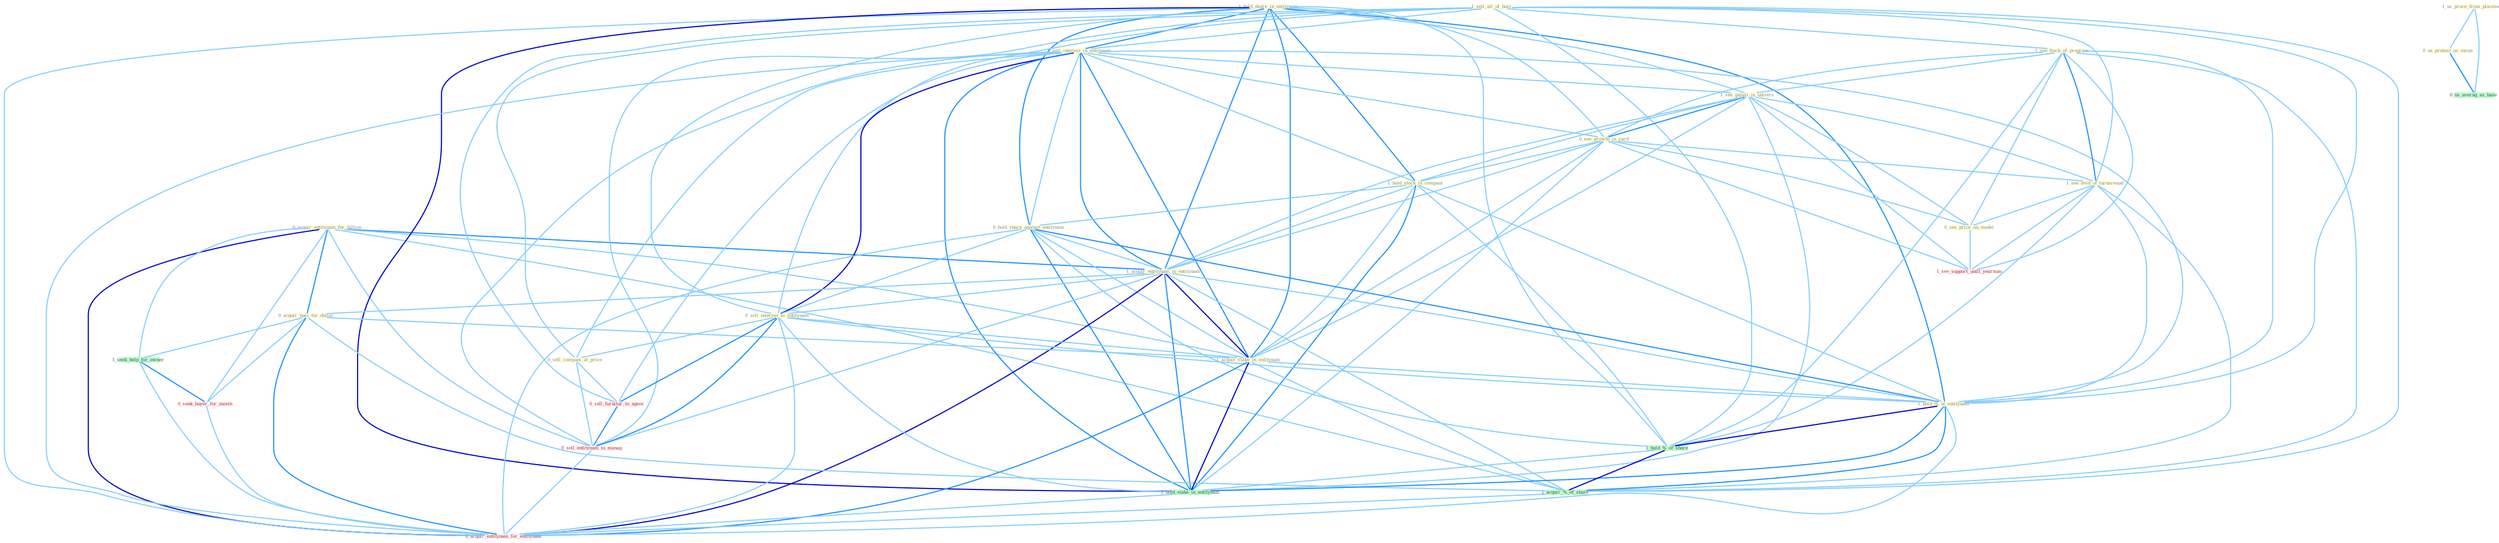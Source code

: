 Graph G{ 
    node
    [shape=polygon,style=filled,width=.5,height=.06,color="#BDFCC9",fixedsize=true,fontsize=4,
    fontcolor="#2f4f4f"];
    {node
    [color="#ffffe0", fontcolor="#8b7d6b"] "0_acquir_entitynam_for_billion " "1_us_proce_from_placement " "1_hold_degre_in_entitynam " "1_sell_all_of_busi " "1_sell_interest_in_entitynam " "1_see_flock_of_program " "1_see_galaxi_in_univers " "0_see_growth_in_card " "1_hold_stock_in_compani " "1_see_evid_of_turnaround " "0_hold_share_against_entitynam " "0_us_protest_as_excus " "1_acquir_entitynam_in_entitynam " "0_acquir_busi_for_dollar " "0_sell_interest_to_entitynam " "1_acquir_stake_in_entitynam " "0_see_price_on_model " "0_sell_compani_at_price " "1_hold_%_of_entitynam "}
{node [color="#fff0f5", fontcolor="#b22222"] "0_seek_buyer_for_month " "1_see_support_until_yearnum " "0_sell_furnitur_to_agenc " "0_sell_entitynam_to_manag " "0_acquir_entitynam_for_entitynam "}
edge [color="#B0E2FF"];

	"0_acquir_entitynam_for_billion " -- "1_acquir_entitynam_in_entitynam " [w="2", color="#1e90ff" , len=0.8];
	"0_acquir_entitynam_for_billion " -- "0_acquir_busi_for_dollar " [w="2", color="#1e90ff" , len=0.8];
	"0_acquir_entitynam_for_billion " -- "1_acquir_stake_in_entitynam " [w="1", color="#87cefa" ];
	"0_acquir_entitynam_for_billion " -- "1_seek_help_for_owner " [w="1", color="#87cefa" ];
	"0_acquir_entitynam_for_billion " -- "0_seek_buyer_for_month " [w="1", color="#87cefa" ];
	"0_acquir_entitynam_for_billion " -- "1_acquir_%_of_share " [w="1", color="#87cefa" ];
	"0_acquir_entitynam_for_billion " -- "0_sell_entitynam_to_manag " [w="1", color="#87cefa" ];
	"0_acquir_entitynam_for_billion " -- "0_acquir_entitynam_for_entitynam " [w="3", color="#0000cd" , len=0.6];
	"1_us_proce_from_placement " -- "0_us_protest_as_excus " [w="1", color="#87cefa" ];
	"1_us_proce_from_placement " -- "0_us_averag_as_base " [w="1", color="#87cefa" ];
	"1_hold_degre_in_entitynam " -- "1_sell_interest_in_entitynam " [w="2", color="#1e90ff" , len=0.8];
	"1_hold_degre_in_entitynam " -- "1_see_galaxi_in_univers " [w="1", color="#87cefa" ];
	"1_hold_degre_in_entitynam " -- "0_see_growth_in_card " [w="1", color="#87cefa" ];
	"1_hold_degre_in_entitynam " -- "1_hold_stock_in_compani " [w="2", color="#1e90ff" , len=0.8];
	"1_hold_degre_in_entitynam " -- "0_hold_share_against_entitynam " [w="2", color="#1e90ff" , len=0.8];
	"1_hold_degre_in_entitynam " -- "1_acquir_entitynam_in_entitynam " [w="2", color="#1e90ff" , len=0.8];
	"1_hold_degre_in_entitynam " -- "0_sell_interest_to_entitynam " [w="1", color="#87cefa" ];
	"1_hold_degre_in_entitynam " -- "1_acquir_stake_in_entitynam " [w="2", color="#1e90ff" , len=0.8];
	"1_hold_degre_in_entitynam " -- "1_hold_%_of_entitynam " [w="2", color="#1e90ff" , len=0.8];
	"1_hold_degre_in_entitynam " -- "1_hold_%_of_share " [w="1", color="#87cefa" ];
	"1_hold_degre_in_entitynam " -- "1_hold_stake_in_entitynam " [w="3", color="#0000cd" , len=0.6];
	"1_hold_degre_in_entitynam " -- "0_acquir_entitynam_for_entitynam " [w="1", color="#87cefa" ];
	"1_sell_all_of_busi " -- "1_sell_interest_in_entitynam " [w="1", color="#87cefa" ];
	"1_sell_all_of_busi " -- "1_see_flock_of_program " [w="1", color="#87cefa" ];
	"1_sell_all_of_busi " -- "1_see_evid_of_turnaround " [w="1", color="#87cefa" ];
	"1_sell_all_of_busi " -- "0_sell_interest_to_entitynam " [w="1", color="#87cefa" ];
	"1_sell_all_of_busi " -- "0_sell_compani_at_price " [w="1", color="#87cefa" ];
	"1_sell_all_of_busi " -- "1_hold_%_of_entitynam " [w="1", color="#87cefa" ];
	"1_sell_all_of_busi " -- "1_hold_%_of_share " [w="1", color="#87cefa" ];
	"1_sell_all_of_busi " -- "1_acquir_%_of_share " [w="1", color="#87cefa" ];
	"1_sell_all_of_busi " -- "0_sell_furnitur_to_agenc " [w="1", color="#87cefa" ];
	"1_sell_all_of_busi " -- "0_sell_entitynam_to_manag " [w="1", color="#87cefa" ];
	"1_sell_interest_in_entitynam " -- "1_see_galaxi_in_univers " [w="1", color="#87cefa" ];
	"1_sell_interest_in_entitynam " -- "0_see_growth_in_card " [w="1", color="#87cefa" ];
	"1_sell_interest_in_entitynam " -- "1_hold_stock_in_compani " [w="1", color="#87cefa" ];
	"1_sell_interest_in_entitynam " -- "0_hold_share_against_entitynam " [w="1", color="#87cefa" ];
	"1_sell_interest_in_entitynam " -- "1_acquir_entitynam_in_entitynam " [w="2", color="#1e90ff" , len=0.8];
	"1_sell_interest_in_entitynam " -- "0_sell_interest_to_entitynam " [w="3", color="#0000cd" , len=0.6];
	"1_sell_interest_in_entitynam " -- "1_acquir_stake_in_entitynam " [w="2", color="#1e90ff" , len=0.8];
	"1_sell_interest_in_entitynam " -- "0_sell_compani_at_price " [w="1", color="#87cefa" ];
	"1_sell_interest_in_entitynam " -- "1_hold_%_of_entitynam " [w="1", color="#87cefa" ];
	"1_sell_interest_in_entitynam " -- "1_hold_stake_in_entitynam " [w="2", color="#1e90ff" , len=0.8];
	"1_sell_interest_in_entitynam " -- "0_sell_furnitur_to_agenc " [w="1", color="#87cefa" ];
	"1_sell_interest_in_entitynam " -- "0_sell_entitynam_to_manag " [w="1", color="#87cefa" ];
	"1_sell_interest_in_entitynam " -- "0_acquir_entitynam_for_entitynam " [w="1", color="#87cefa" ];
	"1_see_flock_of_program " -- "1_see_galaxi_in_univers " [w="1", color="#87cefa" ];
	"1_see_flock_of_program " -- "0_see_growth_in_card " [w="1", color="#87cefa" ];
	"1_see_flock_of_program " -- "1_see_evid_of_turnaround " [w="2", color="#1e90ff" , len=0.8];
	"1_see_flock_of_program " -- "0_see_price_on_model " [w="1", color="#87cefa" ];
	"1_see_flock_of_program " -- "1_hold_%_of_entitynam " [w="1", color="#87cefa" ];
	"1_see_flock_of_program " -- "1_hold_%_of_share " [w="1", color="#87cefa" ];
	"1_see_flock_of_program " -- "1_acquir_%_of_share " [w="1", color="#87cefa" ];
	"1_see_flock_of_program " -- "1_see_support_until_yearnum " [w="1", color="#87cefa" ];
	"1_see_galaxi_in_univers " -- "0_see_growth_in_card " [w="2", color="#1e90ff" , len=0.8];
	"1_see_galaxi_in_univers " -- "1_hold_stock_in_compani " [w="1", color="#87cefa" ];
	"1_see_galaxi_in_univers " -- "1_see_evid_of_turnaround " [w="1", color="#87cefa" ];
	"1_see_galaxi_in_univers " -- "1_acquir_entitynam_in_entitynam " [w="1", color="#87cefa" ];
	"1_see_galaxi_in_univers " -- "1_acquir_stake_in_entitynam " [w="1", color="#87cefa" ];
	"1_see_galaxi_in_univers " -- "0_see_price_on_model " [w="1", color="#87cefa" ];
	"1_see_galaxi_in_univers " -- "1_hold_stake_in_entitynam " [w="1", color="#87cefa" ];
	"1_see_galaxi_in_univers " -- "1_see_support_until_yearnum " [w="1", color="#87cefa" ];
	"0_see_growth_in_card " -- "1_hold_stock_in_compani " [w="1", color="#87cefa" ];
	"0_see_growth_in_card " -- "1_see_evid_of_turnaround " [w="1", color="#87cefa" ];
	"0_see_growth_in_card " -- "1_acquir_entitynam_in_entitynam " [w="1", color="#87cefa" ];
	"0_see_growth_in_card " -- "1_acquir_stake_in_entitynam " [w="1", color="#87cefa" ];
	"0_see_growth_in_card " -- "0_see_price_on_model " [w="1", color="#87cefa" ];
	"0_see_growth_in_card " -- "1_hold_stake_in_entitynam " [w="1", color="#87cefa" ];
	"0_see_growth_in_card " -- "1_see_support_until_yearnum " [w="1", color="#87cefa" ];
	"1_hold_stock_in_compani " -- "0_hold_share_against_entitynam " [w="1", color="#87cefa" ];
	"1_hold_stock_in_compani " -- "1_acquir_entitynam_in_entitynam " [w="1", color="#87cefa" ];
	"1_hold_stock_in_compani " -- "1_acquir_stake_in_entitynam " [w="1", color="#87cefa" ];
	"1_hold_stock_in_compani " -- "1_hold_%_of_entitynam " [w="1", color="#87cefa" ];
	"1_hold_stock_in_compani " -- "1_hold_%_of_share " [w="1", color="#87cefa" ];
	"1_hold_stock_in_compani " -- "1_hold_stake_in_entitynam " [w="2", color="#1e90ff" , len=0.8];
	"1_see_evid_of_turnaround " -- "0_see_price_on_model " [w="1", color="#87cefa" ];
	"1_see_evid_of_turnaround " -- "1_hold_%_of_entitynam " [w="1", color="#87cefa" ];
	"1_see_evid_of_turnaround " -- "1_hold_%_of_share " [w="1", color="#87cefa" ];
	"1_see_evid_of_turnaround " -- "1_acquir_%_of_share " [w="1", color="#87cefa" ];
	"1_see_evid_of_turnaround " -- "1_see_support_until_yearnum " [w="1", color="#87cefa" ];
	"0_hold_share_against_entitynam " -- "1_acquir_entitynam_in_entitynam " [w="1", color="#87cefa" ];
	"0_hold_share_against_entitynam " -- "0_sell_interest_to_entitynam " [w="1", color="#87cefa" ];
	"0_hold_share_against_entitynam " -- "1_acquir_stake_in_entitynam " [w="1", color="#87cefa" ];
	"0_hold_share_against_entitynam " -- "1_hold_%_of_entitynam " [w="2", color="#1e90ff" , len=0.8];
	"0_hold_share_against_entitynam " -- "1_hold_%_of_share " [w="1", color="#87cefa" ];
	"0_hold_share_against_entitynam " -- "1_hold_stake_in_entitynam " [w="2", color="#1e90ff" , len=0.8];
	"0_hold_share_against_entitynam " -- "0_acquir_entitynam_for_entitynam " [w="1", color="#87cefa" ];
	"0_us_protest_as_excus " -- "0_us_averag_as_base " [w="2", color="#1e90ff" , len=0.8];
	"1_acquir_entitynam_in_entitynam " -- "0_acquir_busi_for_dollar " [w="1", color="#87cefa" ];
	"1_acquir_entitynam_in_entitynam " -- "0_sell_interest_to_entitynam " [w="1", color="#87cefa" ];
	"1_acquir_entitynam_in_entitynam " -- "1_acquir_stake_in_entitynam " [w="3", color="#0000cd" , len=0.6];
	"1_acquir_entitynam_in_entitynam " -- "1_hold_%_of_entitynam " [w="1", color="#87cefa" ];
	"1_acquir_entitynam_in_entitynam " -- "1_hold_stake_in_entitynam " [w="2", color="#1e90ff" , len=0.8];
	"1_acquir_entitynam_in_entitynam " -- "1_acquir_%_of_share " [w="1", color="#87cefa" ];
	"1_acquir_entitynam_in_entitynam " -- "0_sell_entitynam_to_manag " [w="1", color="#87cefa" ];
	"1_acquir_entitynam_in_entitynam " -- "0_acquir_entitynam_for_entitynam " [w="3", color="#0000cd" , len=0.6];
	"0_acquir_busi_for_dollar " -- "1_acquir_stake_in_entitynam " [w="1", color="#87cefa" ];
	"0_acquir_busi_for_dollar " -- "1_seek_help_for_owner " [w="1", color="#87cefa" ];
	"0_acquir_busi_for_dollar " -- "0_seek_buyer_for_month " [w="1", color="#87cefa" ];
	"0_acquir_busi_for_dollar " -- "1_acquir_%_of_share " [w="1", color="#87cefa" ];
	"0_acquir_busi_for_dollar " -- "0_acquir_entitynam_for_entitynam " [w="2", color="#1e90ff" , len=0.8];
	"0_sell_interest_to_entitynam " -- "1_acquir_stake_in_entitynam " [w="1", color="#87cefa" ];
	"0_sell_interest_to_entitynam " -- "0_sell_compani_at_price " [w="1", color="#87cefa" ];
	"0_sell_interest_to_entitynam " -- "1_hold_%_of_entitynam " [w="1", color="#87cefa" ];
	"0_sell_interest_to_entitynam " -- "1_hold_stake_in_entitynam " [w="1", color="#87cefa" ];
	"0_sell_interest_to_entitynam " -- "0_sell_furnitur_to_agenc " [w="2", color="#1e90ff" , len=0.8];
	"0_sell_interest_to_entitynam " -- "0_sell_entitynam_to_manag " [w="2", color="#1e90ff" , len=0.8];
	"0_sell_interest_to_entitynam " -- "0_acquir_entitynam_for_entitynam " [w="1", color="#87cefa" ];
	"1_acquir_stake_in_entitynam " -- "1_hold_%_of_entitynam " [w="1", color="#87cefa" ];
	"1_acquir_stake_in_entitynam " -- "1_hold_stake_in_entitynam " [w="3", color="#0000cd" , len=0.6];
	"1_acquir_stake_in_entitynam " -- "1_acquir_%_of_share " [w="1", color="#87cefa" ];
	"1_acquir_stake_in_entitynam " -- "0_acquir_entitynam_for_entitynam " [w="2", color="#1e90ff" , len=0.8];
	"0_see_price_on_model " -- "1_see_support_until_yearnum " [w="1", color="#87cefa" ];
	"0_sell_compani_at_price " -- "0_sell_furnitur_to_agenc " [w="1", color="#87cefa" ];
	"0_sell_compani_at_price " -- "0_sell_entitynam_to_manag " [w="1", color="#87cefa" ];
	"1_hold_%_of_entitynam " -- "1_hold_%_of_share " [w="3", color="#0000cd" , len=0.6];
	"1_hold_%_of_entitynam " -- "1_hold_stake_in_entitynam " [w="2", color="#1e90ff" , len=0.8];
	"1_hold_%_of_entitynam " -- "1_acquir_%_of_share " [w="2", color="#1e90ff" , len=0.8];
	"1_hold_%_of_entitynam " -- "0_acquir_entitynam_for_entitynam " [w="1", color="#87cefa" ];
	"1_hold_%_of_share " -- "1_hold_stake_in_entitynam " [w="1", color="#87cefa" ];
	"1_hold_%_of_share " -- "1_acquir_%_of_share " [w="3", color="#0000cd" , len=0.6];
	"1_hold_stake_in_entitynam " -- "0_acquir_entitynam_for_entitynam " [w="1", color="#87cefa" ];
	"1_seek_help_for_owner " -- "0_seek_buyer_for_month " [w="2", color="#1e90ff" , len=0.8];
	"1_seek_help_for_owner " -- "0_acquir_entitynam_for_entitynam " [w="1", color="#87cefa" ];
	"0_seek_buyer_for_month " -- "0_acquir_entitynam_for_entitynam " [w="1", color="#87cefa" ];
	"1_acquir_%_of_share " -- "0_acquir_entitynam_for_entitynam " [w="1", color="#87cefa" ];
	"0_sell_furnitur_to_agenc " -- "0_sell_entitynam_to_manag " [w="2", color="#1e90ff" , len=0.8];
	"0_sell_entitynam_to_manag " -- "0_acquir_entitynam_for_entitynam " [w="1", color="#87cefa" ];
}